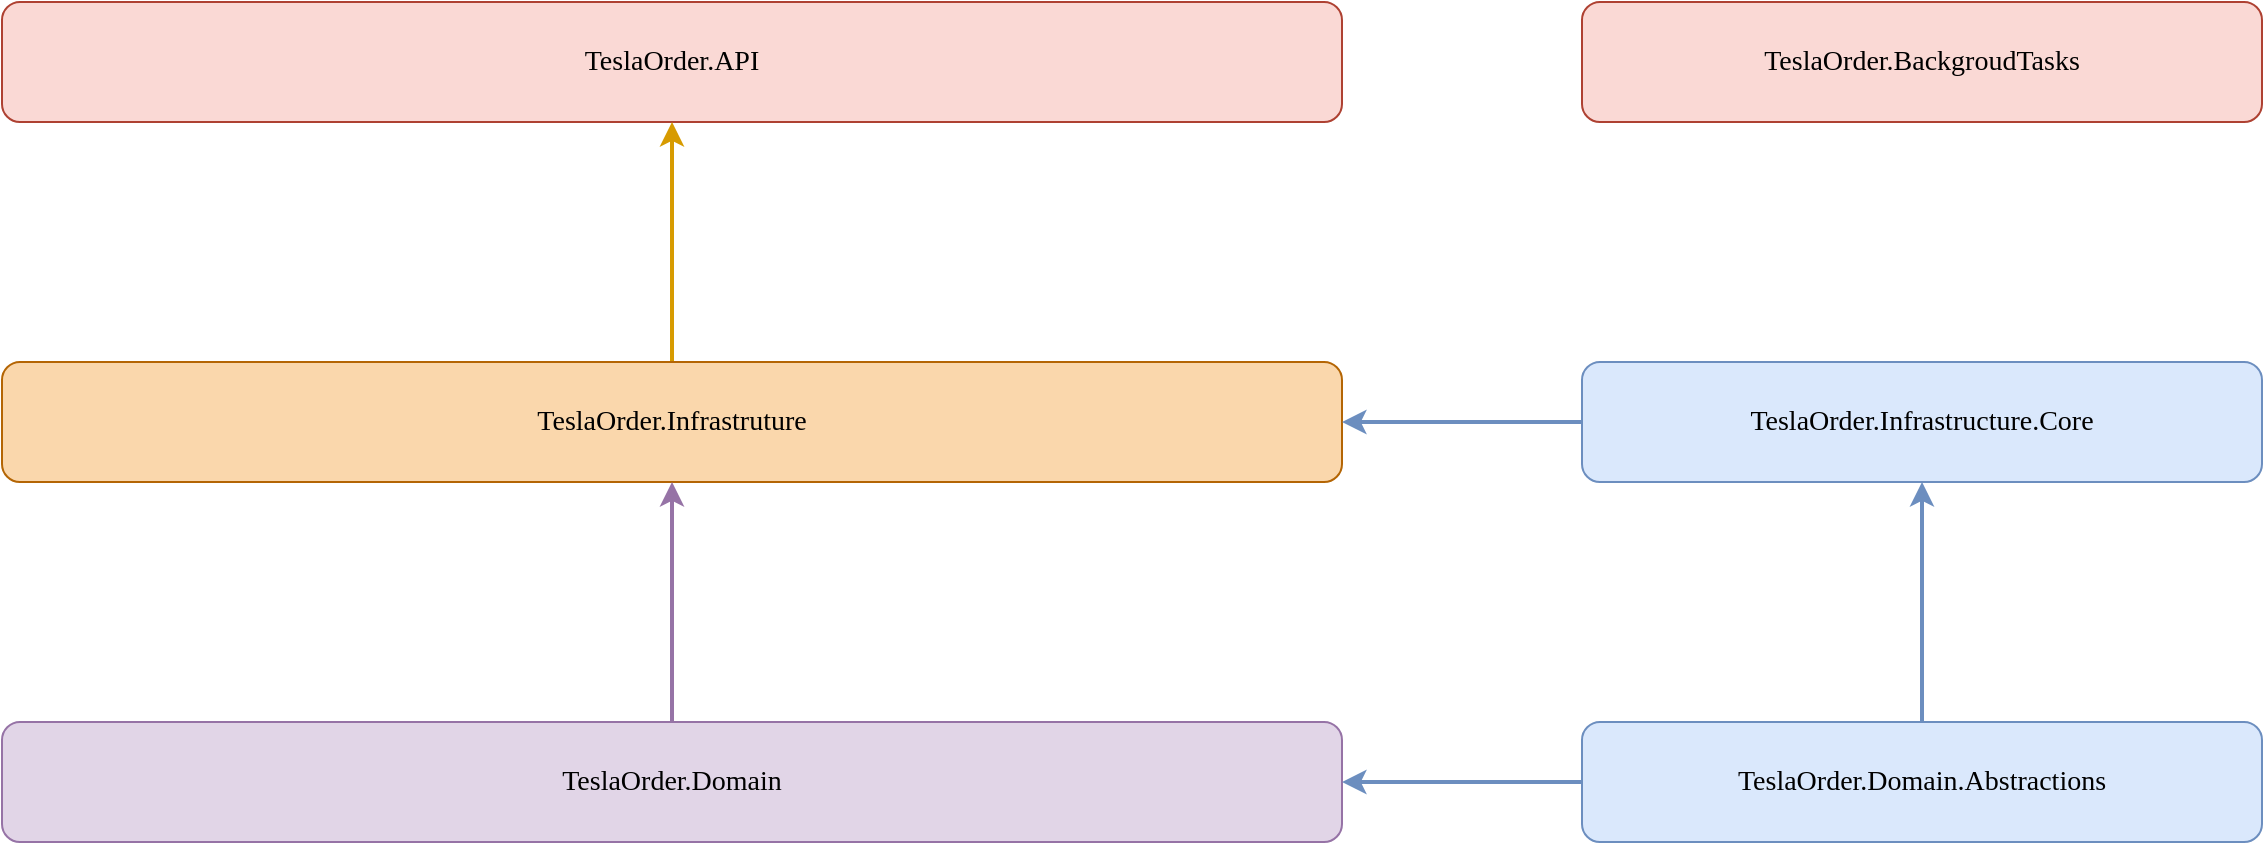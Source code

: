 <mxfile version="13.6.2" type="device"><diagram id="V_GMbRriH5NMppc0A5PP" name="第 1 页"><mxGraphModel dx="1550" dy="887" grid="1" gridSize="10" guides="1" tooltips="1" connect="1" arrows="1" fold="1" page="1" pageScale="1" pageWidth="827" pageHeight="1169" math="0" shadow="0"><root><mxCell id="0"/><mxCell id="1" parent="0"/><mxCell id="GLWeLX_SK5FL9pD4zGkn-1" value="TeslaOrder.API" style="rounded=1;whiteSpace=wrap;html=1;fillColor=#fad9d5;strokeColor=#ae4132;fontFamily=Comic Sans MS;fontSize=14;" vertex="1" parent="1"><mxGeometry x="90" y="120" width="670" height="60" as="geometry"/></mxCell><mxCell id="GLWeLX_SK5FL9pD4zGkn-2" value="TeslaOrder.BackgroudTasks" style="rounded=1;whiteSpace=wrap;html=1;fillColor=#fad9d5;strokeColor=#ae4132;fontFamily=Comic Sans MS;fontSize=14;" vertex="1" parent="1"><mxGeometry x="880" y="120" width="340" height="60" as="geometry"/></mxCell><mxCell id="GLWeLX_SK5FL9pD4zGkn-10" style="edgeStyle=orthogonalEdgeStyle;rounded=0;orthogonalLoop=1;jettySize=auto;html=1;entryX=0.5;entryY=1;entryDx=0;entryDy=0;fontFamily=Comic Sans MS;fillColor=#ffe6cc;strokeColor=#d79b00;strokeWidth=2;fontSize=14;" edge="1" parent="1" source="GLWeLX_SK5FL9pD4zGkn-3" target="GLWeLX_SK5FL9pD4zGkn-1"><mxGeometry relative="1" as="geometry"/></mxCell><mxCell id="GLWeLX_SK5FL9pD4zGkn-3" value="TeslaOrder.Infrastruture" style="rounded=1;whiteSpace=wrap;html=1;fillColor=#fad7ac;strokeColor=#b46504;fontFamily=Comic Sans MS;fontSize=14;" vertex="1" parent="1"><mxGeometry x="90" y="300" width="670" height="60" as="geometry"/></mxCell><mxCell id="GLWeLX_SK5FL9pD4zGkn-9" style="edgeStyle=orthogonalEdgeStyle;rounded=0;orthogonalLoop=1;jettySize=auto;html=1;entryX=0.5;entryY=1;entryDx=0;entryDy=0;fontFamily=Comic Sans MS;fillColor=#e1d5e7;strokeColor=#9673a6;strokeWidth=2;fontSize=14;" edge="1" parent="1" source="GLWeLX_SK5FL9pD4zGkn-4" target="GLWeLX_SK5FL9pD4zGkn-3"><mxGeometry relative="1" as="geometry"/></mxCell><mxCell id="GLWeLX_SK5FL9pD4zGkn-4" value="TeslaOrder.Domain" style="rounded=1;whiteSpace=wrap;html=1;fillColor=#e1d5e7;strokeColor=#9673a6;fontFamily=Comic Sans MS;fontSize=14;" vertex="1" parent="1"><mxGeometry x="90" y="480" width="670" height="60" as="geometry"/></mxCell><mxCell id="GLWeLX_SK5FL9pD4zGkn-7" style="edgeStyle=orthogonalEdgeStyle;rounded=0;orthogonalLoop=1;jettySize=auto;html=1;entryX=0.5;entryY=1;entryDx=0;entryDy=0;fontFamily=Comic Sans MS;fillColor=#dae8fc;strokeColor=#6c8ebf;strokeWidth=2;fontSize=14;" edge="1" parent="1" source="GLWeLX_SK5FL9pD4zGkn-5" target="GLWeLX_SK5FL9pD4zGkn-6"><mxGeometry relative="1" as="geometry"/></mxCell><mxCell id="GLWeLX_SK5FL9pD4zGkn-8" style="edgeStyle=orthogonalEdgeStyle;rounded=0;orthogonalLoop=1;jettySize=auto;html=1;entryX=1;entryY=0.5;entryDx=0;entryDy=0;fontFamily=Comic Sans MS;fillColor=#dae8fc;strokeColor=#6c8ebf;strokeWidth=2;fontSize=14;" edge="1" parent="1" source="GLWeLX_SK5FL9pD4zGkn-5" target="GLWeLX_SK5FL9pD4zGkn-4"><mxGeometry relative="1" as="geometry"/></mxCell><mxCell id="GLWeLX_SK5FL9pD4zGkn-5" value="TeslaOrder.Domain.Abstractions" style="rounded=1;whiteSpace=wrap;html=1;fillColor=#dae8fc;strokeColor=#6c8ebf;fontFamily=Comic Sans MS;fontSize=14;" vertex="1" parent="1"><mxGeometry x="880" y="480" width="340" height="60" as="geometry"/></mxCell><mxCell id="GLWeLX_SK5FL9pD4zGkn-11" style="edgeStyle=orthogonalEdgeStyle;rounded=0;orthogonalLoop=1;jettySize=auto;html=1;entryX=1;entryY=0.5;entryDx=0;entryDy=0;fontFamily=Comic Sans MS;fillColor=#dae8fc;strokeColor=#6c8ebf;strokeWidth=2;fontSize=14;" edge="1" parent="1" source="GLWeLX_SK5FL9pD4zGkn-6" target="GLWeLX_SK5FL9pD4zGkn-3"><mxGeometry relative="1" as="geometry"/></mxCell><mxCell id="GLWeLX_SK5FL9pD4zGkn-6" value="TeslaOrder.Infrastructure.Core" style="rounded=1;whiteSpace=wrap;html=1;fillColor=#dae8fc;strokeColor=#6c8ebf;fontFamily=Comic Sans MS;fontSize=14;" vertex="1" parent="1"><mxGeometry x="880" y="300" width="340" height="60" as="geometry"/></mxCell></root></mxGraphModel></diagram></mxfile>